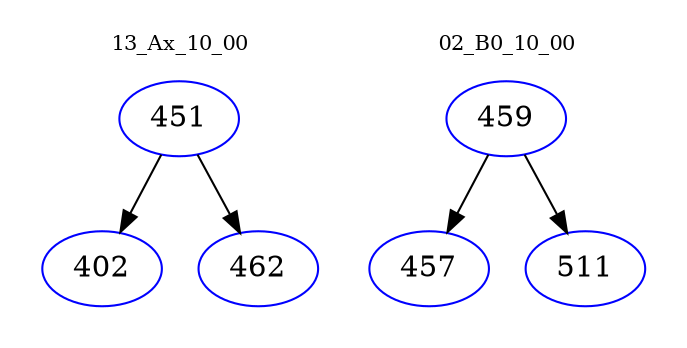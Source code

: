 digraph{
subgraph cluster_0 {
color = white
label = "13_Ax_10_00";
fontsize=10;
T0_451 [label="451", color="blue"]
T0_451 -> T0_402 [color="black"]
T0_402 [label="402", color="blue"]
T0_451 -> T0_462 [color="black"]
T0_462 [label="462", color="blue"]
}
subgraph cluster_1 {
color = white
label = "02_B0_10_00";
fontsize=10;
T1_459 [label="459", color="blue"]
T1_459 -> T1_457 [color="black"]
T1_457 [label="457", color="blue"]
T1_459 -> T1_511 [color="black"]
T1_511 [label="511", color="blue"]
}
}
